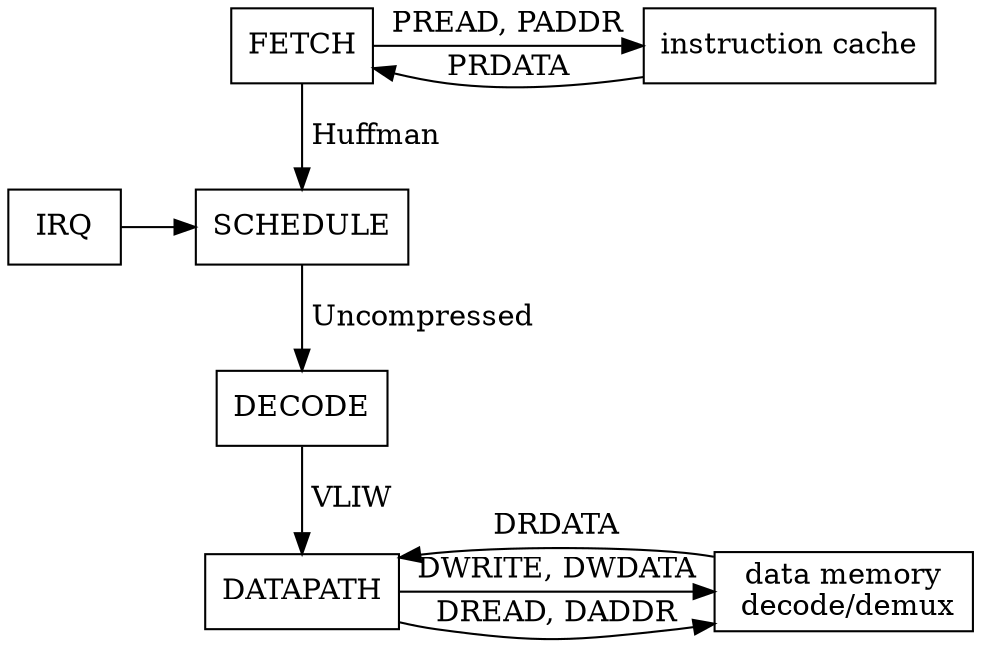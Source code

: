 # Use https://dreampuf.github.io/GraphvizOnline to generate image
digraph G {
  node[shape="box"];
  FETCH -> "instruction cache" [label="PREAD, PADDR"];
  "instruction cache" -> FETCH [label="PRDATA"];
  { rank=same; "instruction cache"; FETCH; }
  FETCH -> SCHEDULE [label=" Huffman"];
  IRQ -> SCHEDULE;
  SCHEDULE -> DECODE [label=" Uncompressed"];
  { rank=same; SCHEDULE; IRQ; }
  DECODE -> DATAPATH [label=" VLIW"];
  "data memory\n decode/demux" -> DATAPATH [label="DRDATA"];
  DATAPATH -> "data memory\n decode/demux" [label="DREAD, DADDR"];
  DATAPATH -> "data memory\n decode/demux" [label="DWRITE, DWDATA"];
  { rank=same; "data memory\n decode/demux"; DATAPATH; }
}
